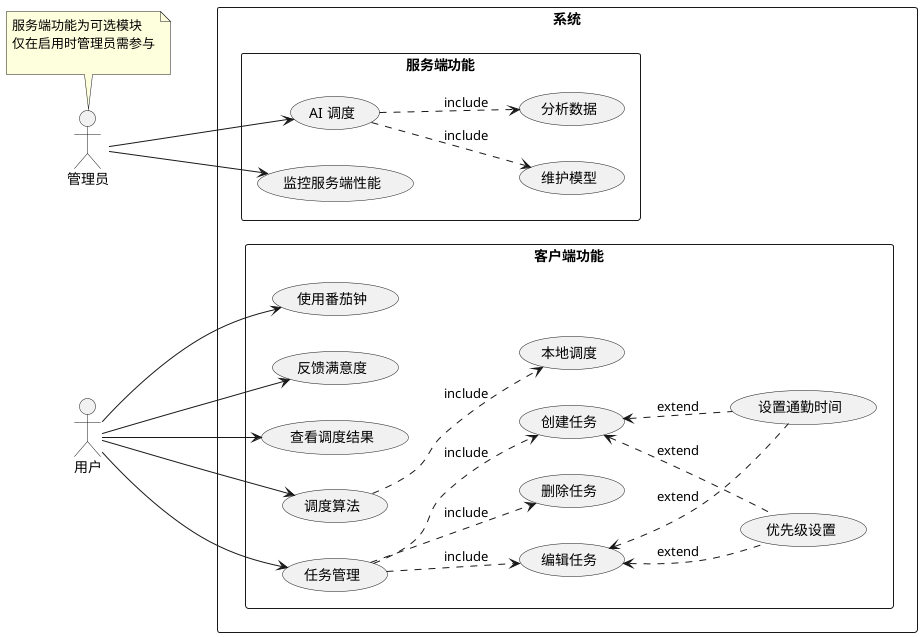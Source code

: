 @startuml usercase
left to right direction

actor 用户 as User
actor 管理员 as Admin

rectangle "系统" {
  rectangle "客户端功能" {
    User --> (任务管理)
    (任务管理) ..> (创建任务) : include
    (任务管理) ..> (编辑任务) : include
    (任务管理) ..> (删除任务) : include

    (创建任务) <.. (优先级设置) : extend
    (创建任务) <.. (设置通勤时间) : extend
    (编辑任务) <.. (优先级设置) : extend
    (编辑任务) <.. (设置通勤时间) : extend

    User --> (使用番茄钟)
    User --> (反馈满意度)
    User --> (查看调度结果)
    User --> (调度算法)
    (调度算法) ..> (本地调度) : include

  }

  rectangle "服务端功能" {
    Admin --> (AI 调度)
    (AI 调度) ..> (维护模型) : include
    (AI 调度) ..> (分析数据) : include
    Admin --> (监控服务端性能)
  }

}

' 注释与关系
note top of Admin
  服务端功能为可选模块
  仅在启用时管理员需参与

end note
@enduml